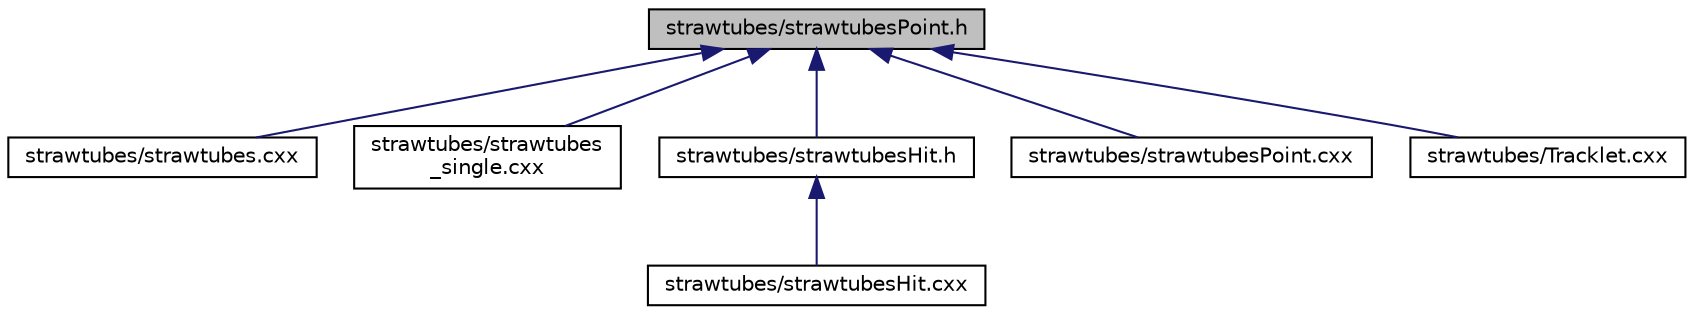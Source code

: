 digraph "strawtubes/strawtubesPoint.h"
{
 // LATEX_PDF_SIZE
  edge [fontname="Helvetica",fontsize="10",labelfontname="Helvetica",labelfontsize="10"];
  node [fontname="Helvetica",fontsize="10",shape=record];
  Node1 [label="strawtubes/strawtubesPoint.h",height=0.2,width=0.4,color="black", fillcolor="grey75", style="filled", fontcolor="black",tooltip=" "];
  Node1 -> Node2 [dir="back",color="midnightblue",fontsize="10",style="solid",fontname="Helvetica"];
  Node2 [label="strawtubes/strawtubes.cxx",height=0.2,width=0.4,color="black", fillcolor="white", style="filled",URL="$strawtubes_8cxx.html",tooltip=" "];
  Node1 -> Node3 [dir="back",color="midnightblue",fontsize="10",style="solid",fontname="Helvetica"];
  Node3 [label="strawtubes/strawtubes\l_single.cxx",height=0.2,width=0.4,color="black", fillcolor="white", style="filled",URL="$strawtubes__single_8cxx.html",tooltip=" "];
  Node1 -> Node4 [dir="back",color="midnightblue",fontsize="10",style="solid",fontname="Helvetica"];
  Node4 [label="strawtubes/strawtubesHit.h",height=0.2,width=0.4,color="black", fillcolor="white", style="filled",URL="$strawtubesHit_8h.html",tooltip=" "];
  Node4 -> Node5 [dir="back",color="midnightblue",fontsize="10",style="solid",fontname="Helvetica"];
  Node5 [label="strawtubes/strawtubesHit.cxx",height=0.2,width=0.4,color="black", fillcolor="white", style="filled",URL="$strawtubesHit_8cxx.html",tooltip=" "];
  Node1 -> Node6 [dir="back",color="midnightblue",fontsize="10",style="solid",fontname="Helvetica"];
  Node6 [label="strawtubes/strawtubesPoint.cxx",height=0.2,width=0.4,color="black", fillcolor="white", style="filled",URL="$strawtubesPoint_8cxx.html",tooltip=" "];
  Node1 -> Node7 [dir="back",color="midnightblue",fontsize="10",style="solid",fontname="Helvetica"];
  Node7 [label="strawtubes/Tracklet.cxx",height=0.2,width=0.4,color="black", fillcolor="white", style="filled",URL="$Tracklet_8cxx.html",tooltip=" "];
}
